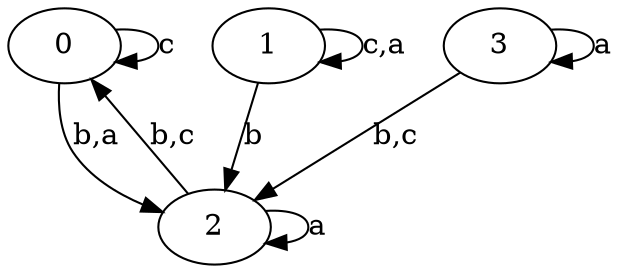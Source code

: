 digraph {
 ranksep=0.5;
 d2tdocpreamble = "\usetikzlibrary{automata}";
 d2tfigpreamble = "\tikzstyle{every state}= [ draw=blue!50,very thick,fill=blue!20]  \tikzstyle{auto}= [fill=white]";
 node [style="state"];
 edge [lblstyle="auto",topath="bend right", len=4  ]
  "0" [label="0",style = "state, accepting"];
  "1" [label="1",];
  "2" [label="2",];
  "3" [label="3",style = "state, initial"];
  "0" -> "0" [label="c",topath="loop above"];
  "0" -> "2" [label="b,a"];
  "1" -> "1" [label="c,a",topath="loop above"];
  "1" -> "2" [label="b"];
  "2" -> "0" [label="b,c"];
  "2" -> "2" [label="a",topath="loop above"];
  "3" -> "2" [label="b,c"];
  "3" -> "3" [label="a",topath="loop above"];
}
